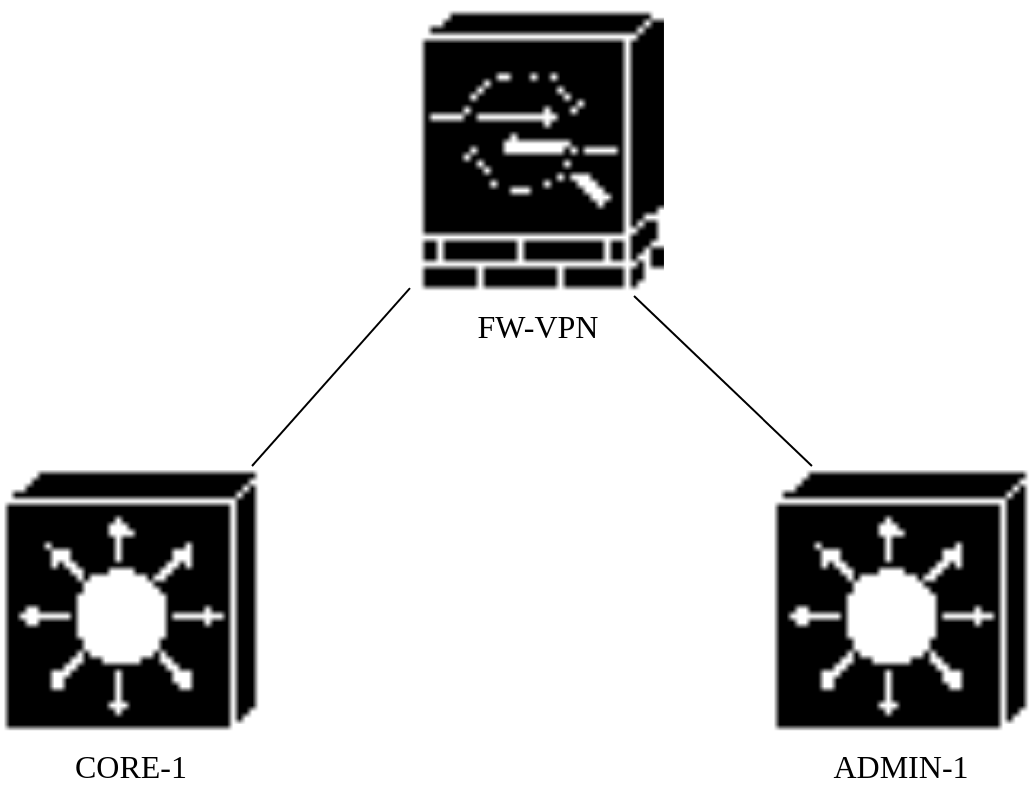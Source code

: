 <mxfile version="13.3.0" type="device"><diagram name="Página-1" id="Página-1"><mxGraphModel dx="2595" dy="1450" grid="1" gridSize="10" guides="1" tooltips="1" connect="1" arrows="1" fold="1" page="1" pageScale="1" pageWidth="850" pageHeight="1100" math="0" shadow="0"><root><mxCell id="0"/><mxCell id="1" value="Conector" parent="0"/><mxCell id="2" style="vsdxID=1;fillColor=none;gradientColor=none;image;aspect=fixed;image=data:image/png,iVBORw0KGgoAAAANSUhEUgAAACkAAAAqCAIAAAChluUPAAABJElEQVR4nNWY2xKEIAiGYcf3f2X3whkjBeNgrPvfVcYHBB7CWiv8SGW+hYgJ4Frr51dgALix08ANVDKpFHyx0yqOBlkgN2h6OdZappzsLd/Iw27gOD6U8yDew261iYjBIuXZ8XxqLDDzOQAgYn/ZGpze71N7rEXMxiElow1Wpkpk94Ka8ZVIAmvw/PcenFg0dOeZItay4V56rOjqpNe2WnO0pYqttGvFH9Njc+nGtTBY5kHD6Pi8JrXAxfb1yazh9UUL3Hrsjc3TwuYxtSZJmQ9r2o6PWzNlPs67HjbdRLAe0Ps2/OMiYTK3Hk8fMefQ2QobqwTo673G44ecv3pc2l/nenfFvUMk4uh+LUH/dh7T70QlMf9brPgI2M+OgwHAPAlv1Bdoxr1Akcu/PgAAAABJRU5ErkJggg==;strokeColor=none;labelBackgroundColor=none;rounded=0;html=1;whiteSpace=wrap;" parent="1" vertex="1"><mxGeometry x="560" y="533" width="131" height="134" as="geometry"/></mxCell><mxCell id="3" value="&lt;font style=&quot;font-size:16px;font-family:Calibri;color:#000000;direction:ltr;letter-spacing:0px;line-height:120%;opacity:1&quot;&gt;ADMIN-1&lt;br/&gt;&lt;/font&gt;" style="text;vsdxID=1;fillColor=none;gradientColor=none;aspect=fixed;strokeColor=none;labelBackgroundColor=none;rounded=0;html=1;whiteSpace=wrap;verticalAlign=top;align=center;;html=1;" parent="2" vertex="1"><mxGeometry y="134" width="131.24" as="geometry"/></mxCell><mxCell id="4" style="vsdxID=2;fillColor=none;gradientColor=none;image;aspect=fixed;image=data:image/png,iVBORw0KGgoAAAANSUhEUgAAACkAAAAqCAIAAAChluUPAAABJElEQVR4nNWY2xKEIAiGYcf3f2X3whkjBeNgrPvfVcYHBB7CWiv8SGW+hYgJ4Frr51dgALix08ANVDKpFHyx0yqOBlkgN2h6OdZappzsLd/Iw27gOD6U8yDew261iYjBIuXZ8XxqLDDzOQAgYn/ZGpze71N7rEXMxiElow1Wpkpk94Ka8ZVIAmvw/PcenFg0dOeZItay4V56rOjqpNe2WnO0pYqttGvFH9Njc+nGtTBY5kHD6Pi8JrXAxfb1yazh9UUL3Hrsjc3TwuYxtSZJmQ9r2o6PWzNlPs67HjbdRLAe0Ps2/OMiYTK3Hk8fMefQ2QobqwTo673G44ecv3pc2l/nenfFvUMk4uh+LUH/dh7T70QlMf9brPgI2M+OgwHAPAlv1Bdoxr1Akcu/PgAAAABJRU5ErkJggg==;strokeColor=none;labelBackgroundColor=none;rounded=0;html=1;whiteSpace=wrap;" parent="1" vertex="1"><mxGeometry x="175" y="533" width="131" height="134" as="geometry"/></mxCell><mxCell id="5" value="&lt;font style=&quot;font-size:16px;font-family:Calibri;color:#000000;direction:ltr;letter-spacing:0px;line-height:120%;opacity:1&quot;&gt;CORE-1&lt;br/&gt;&lt;/font&gt;" style="text;vsdxID=2;fillColor=none;gradientColor=none;aspect=fixed;strokeColor=none;labelBackgroundColor=none;rounded=0;html=1;whiteSpace=wrap;verticalAlign=top;align=center;;html=1;" parent="4" vertex="1"><mxGeometry y="134" width="131.24" as="geometry"/></mxCell><mxCell id="6" style="vsdxID=3;fillColor=none;gradientColor=none;image;aspect=fixed;image=data:image/png,iVBORw0KGgoAAAANSUhEUgAAACYAAAAsCAIAAACGxF2fAAABJElEQVR4nO2X0RKEIAhFLzv9/y+zD0xmlAiptA/LU+OUB+VyNWJm5MYnmQdguw4R0SKY7KhGLuXJ5AdyHazmAaAc+ZzWw8xLqdfJX1DsH/kyUqmsPD+RXlexg3oOK7Zu4Vk5WUgPDwBRzE8spN8C5U0nuIn0fK8E5UzxsHXFcCZeSIFTYcRjozshMWQFz867GHLKmXNzEbF5Lap/xRbSL0JpzWuD3n/eks+sczsgn1B3T3MfuM0sJN2+Yp22zntMQKK9bzKu3KdLdSHr6eqlqA1wUmNWQHt4kpuDdKYFUwFLrlsGj5kDhjcYZauTLpVih7L6DKTy6q2MrkPq0tZ99uyUt19T96Ns+eTVEue15v1FHyKy7X+8unVRJX74Z28wXqhlHV8skvjmeUpfawAAAABJRU5ErkJggg==;strokeColor=none;labelBackgroundColor=none;rounded=0;html=1;whiteSpace=wrap;" parent="1" vertex="1"><mxGeometry x="380" y="300" width="127" height="147" as="geometry"/></mxCell><mxCell id="7" value="&lt;font style=&quot;font-size:16px;font-family:Calibri;color:#000000;direction:ltr;letter-spacing:0px;line-height:120%;opacity:1&quot;&gt;FW-VPN&lt;br/&gt;&lt;/font&gt;" style="text;vsdxID=3;fillColor=none;gradientColor=none;aspect=fixed;strokeColor=none;labelBackgroundColor=none;rounded=0;html=1;whiteSpace=wrap;verticalAlign=top;align=center;;html=1;" parent="6" vertex="1"><mxGeometry y="147" width="127.52" as="geometry"/></mxCell><mxCell id="8" style="vsdxID=5;edgeStyle=none;startArrow=none;endArrow=none;startSize=9;endSize=9;spacingTop=0;spacingBottom=0;spacingLeft=0;spacingRight=0;verticalAlign=middle;html=1;labelBackgroundColor=#ffffff;rounded=0;exitX=0;exitY=0.98;exitDx=0;exitDy=0;exitPerimeter=0;entryX=0.962;entryY=0;entryDx=0;entryDy=0;entryPerimeter=0;" parent="1" source="6" target="4" edge="1"><mxGeometry relative="1" as="geometry"><mxPoint x="-1" as="offset"/><Array as="points"/></mxGeometry></mxCell><mxCell id="9" style="vsdxID=4;edgeStyle=none;startArrow=none;endArrow=none;startSize=9;endSize=9;spacingTop=0;spacingBottom=0;spacingLeft=0;spacingRight=0;verticalAlign=middle;html=1;labelBackgroundColor=#ffffff;rounded=0;exitX=0.882;exitY=1.007;exitDx=0;exitDy=0;exitPerimeter=0;entryX=0.16;entryY=0;entryDx=0;entryDy=0;entryPerimeter=0;" parent="1" source="6" target="2" edge="1"><mxGeometry relative="1" as="geometry"><mxPoint as="offset"/><Array as="points"/></mxGeometry></mxCell></root></mxGraphModel></diagram></mxfile>